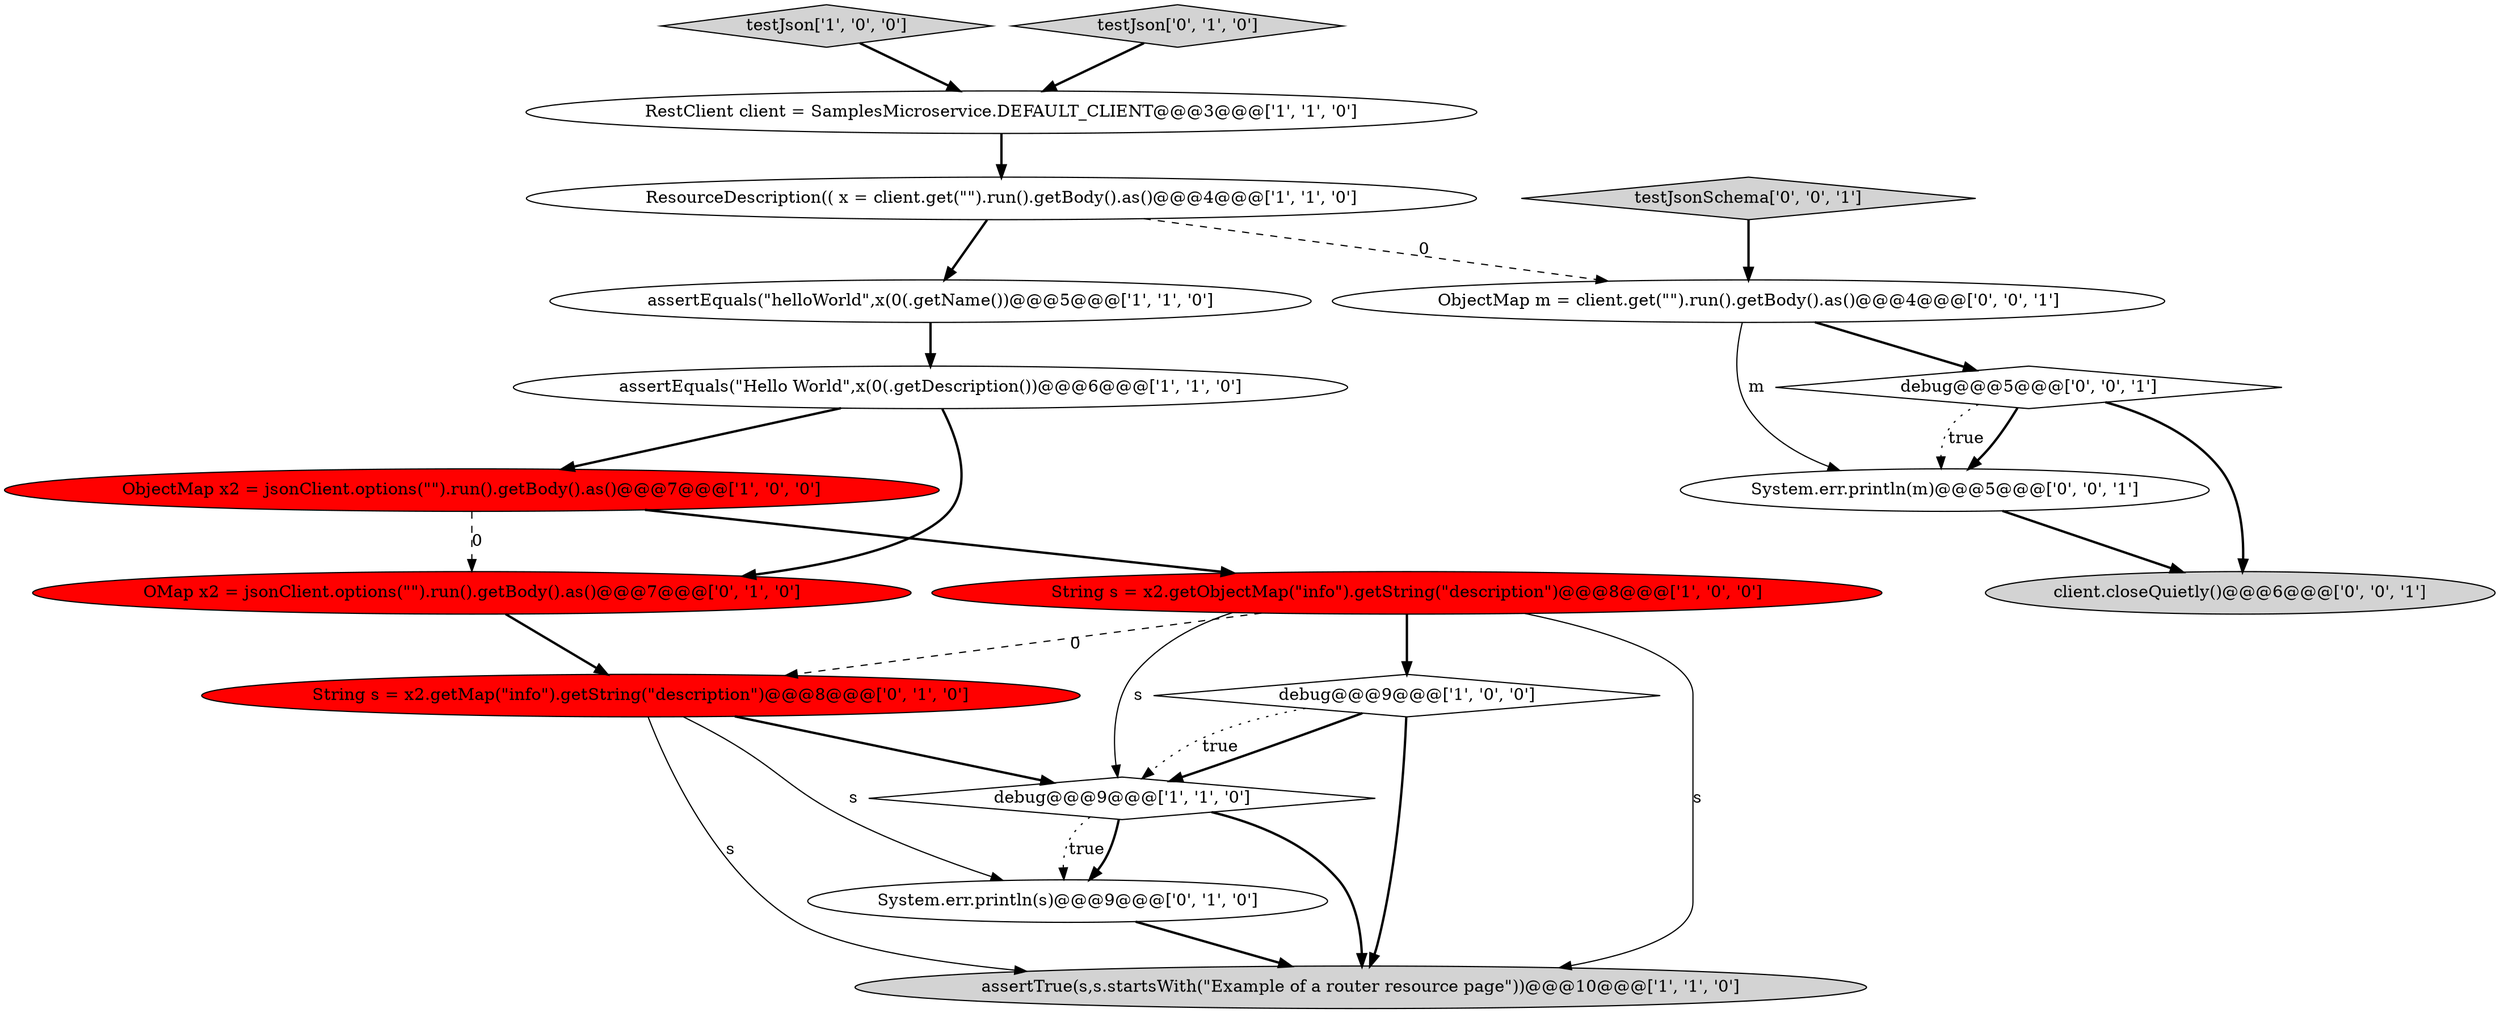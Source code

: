 digraph {
4 [style = filled, label = "assertEquals(\"helloWorld\",x(0(.getName())@@@5@@@['1', '1', '0']", fillcolor = white, shape = ellipse image = "AAA0AAABBB1BBB"];
14 [style = filled, label = "debug@@@5@@@['0', '0', '1']", fillcolor = white, shape = diamond image = "AAA0AAABBB3BBB"];
17 [style = filled, label = "System.err.println(m)@@@5@@@['0', '0', '1']", fillcolor = white, shape = ellipse image = "AAA0AAABBB3BBB"];
16 [style = filled, label = "ObjectMap m = client.get(\"\").run().getBody().as()@@@4@@@['0', '0', '1']", fillcolor = white, shape = ellipse image = "AAA0AAABBB3BBB"];
0 [style = filled, label = "assertEquals(\"Hello World\",x(0(.getDescription())@@@6@@@['1', '1', '0']", fillcolor = white, shape = ellipse image = "AAA0AAABBB1BBB"];
7 [style = filled, label = "String s = x2.getObjectMap(\"info\").getString(\"description\")@@@8@@@['1', '0', '0']", fillcolor = red, shape = ellipse image = "AAA1AAABBB1BBB"];
8 [style = filled, label = "assertTrue(s,s.startsWith(\"Example of a router resource page\"))@@@10@@@['1', '1', '0']", fillcolor = lightgray, shape = ellipse image = "AAA0AAABBB1BBB"];
9 [style = filled, label = "ObjectMap x2 = jsonClient.options(\"\").run().getBody().as()@@@7@@@['1', '0', '0']", fillcolor = red, shape = ellipse image = "AAA1AAABBB1BBB"];
12 [style = filled, label = "OMap x2 = jsonClient.options(\"\").run().getBody().as()@@@7@@@['0', '1', '0']", fillcolor = red, shape = ellipse image = "AAA1AAABBB2BBB"];
6 [style = filled, label = "testJson['1', '0', '0']", fillcolor = lightgray, shape = diamond image = "AAA0AAABBB1BBB"];
15 [style = filled, label = "client.closeQuietly()@@@6@@@['0', '0', '1']", fillcolor = lightgray, shape = ellipse image = "AAA0AAABBB3BBB"];
10 [style = filled, label = "testJson['0', '1', '0']", fillcolor = lightgray, shape = diamond image = "AAA0AAABBB2BBB"];
5 [style = filled, label = "debug@@@9@@@['1', '1', '0']", fillcolor = white, shape = diamond image = "AAA0AAABBB1BBB"];
18 [style = filled, label = "testJsonSchema['0', '0', '1']", fillcolor = lightgray, shape = diamond image = "AAA0AAABBB3BBB"];
3 [style = filled, label = "debug@@@9@@@['1', '0', '0']", fillcolor = white, shape = diamond image = "AAA0AAABBB1BBB"];
2 [style = filled, label = "ResourceDescription(( x = client.get(\"\").run().getBody().as()@@@4@@@['1', '1', '0']", fillcolor = white, shape = ellipse image = "AAA0AAABBB1BBB"];
1 [style = filled, label = "RestClient client = SamplesMicroservice.DEFAULT_CLIENT@@@3@@@['1', '1', '0']", fillcolor = white, shape = ellipse image = "AAA0AAABBB1BBB"];
11 [style = filled, label = "String s = x2.getMap(\"info\").getString(\"description\")@@@8@@@['0', '1', '0']", fillcolor = red, shape = ellipse image = "AAA1AAABBB2BBB"];
13 [style = filled, label = "System.err.println(s)@@@9@@@['0', '1', '0']", fillcolor = white, shape = ellipse image = "AAA0AAABBB2BBB"];
5->8 [style = bold, label=""];
0->9 [style = bold, label=""];
16->17 [style = solid, label="m"];
0->12 [style = bold, label=""];
12->11 [style = bold, label=""];
7->11 [style = dashed, label="0"];
14->17 [style = bold, label=""];
9->7 [style = bold, label=""];
2->4 [style = bold, label=""];
7->3 [style = bold, label=""];
4->0 [style = bold, label=""];
14->17 [style = dotted, label="true"];
6->1 [style = bold, label=""];
11->5 [style = bold, label=""];
5->13 [style = dotted, label="true"];
3->5 [style = bold, label=""];
3->5 [style = dotted, label="true"];
3->8 [style = bold, label=""];
5->13 [style = bold, label=""];
2->16 [style = dashed, label="0"];
7->8 [style = solid, label="s"];
17->15 [style = bold, label=""];
7->5 [style = solid, label="s"];
16->14 [style = bold, label=""];
11->13 [style = solid, label="s"];
14->15 [style = bold, label=""];
1->2 [style = bold, label=""];
11->8 [style = solid, label="s"];
9->12 [style = dashed, label="0"];
13->8 [style = bold, label=""];
10->1 [style = bold, label=""];
18->16 [style = bold, label=""];
}
